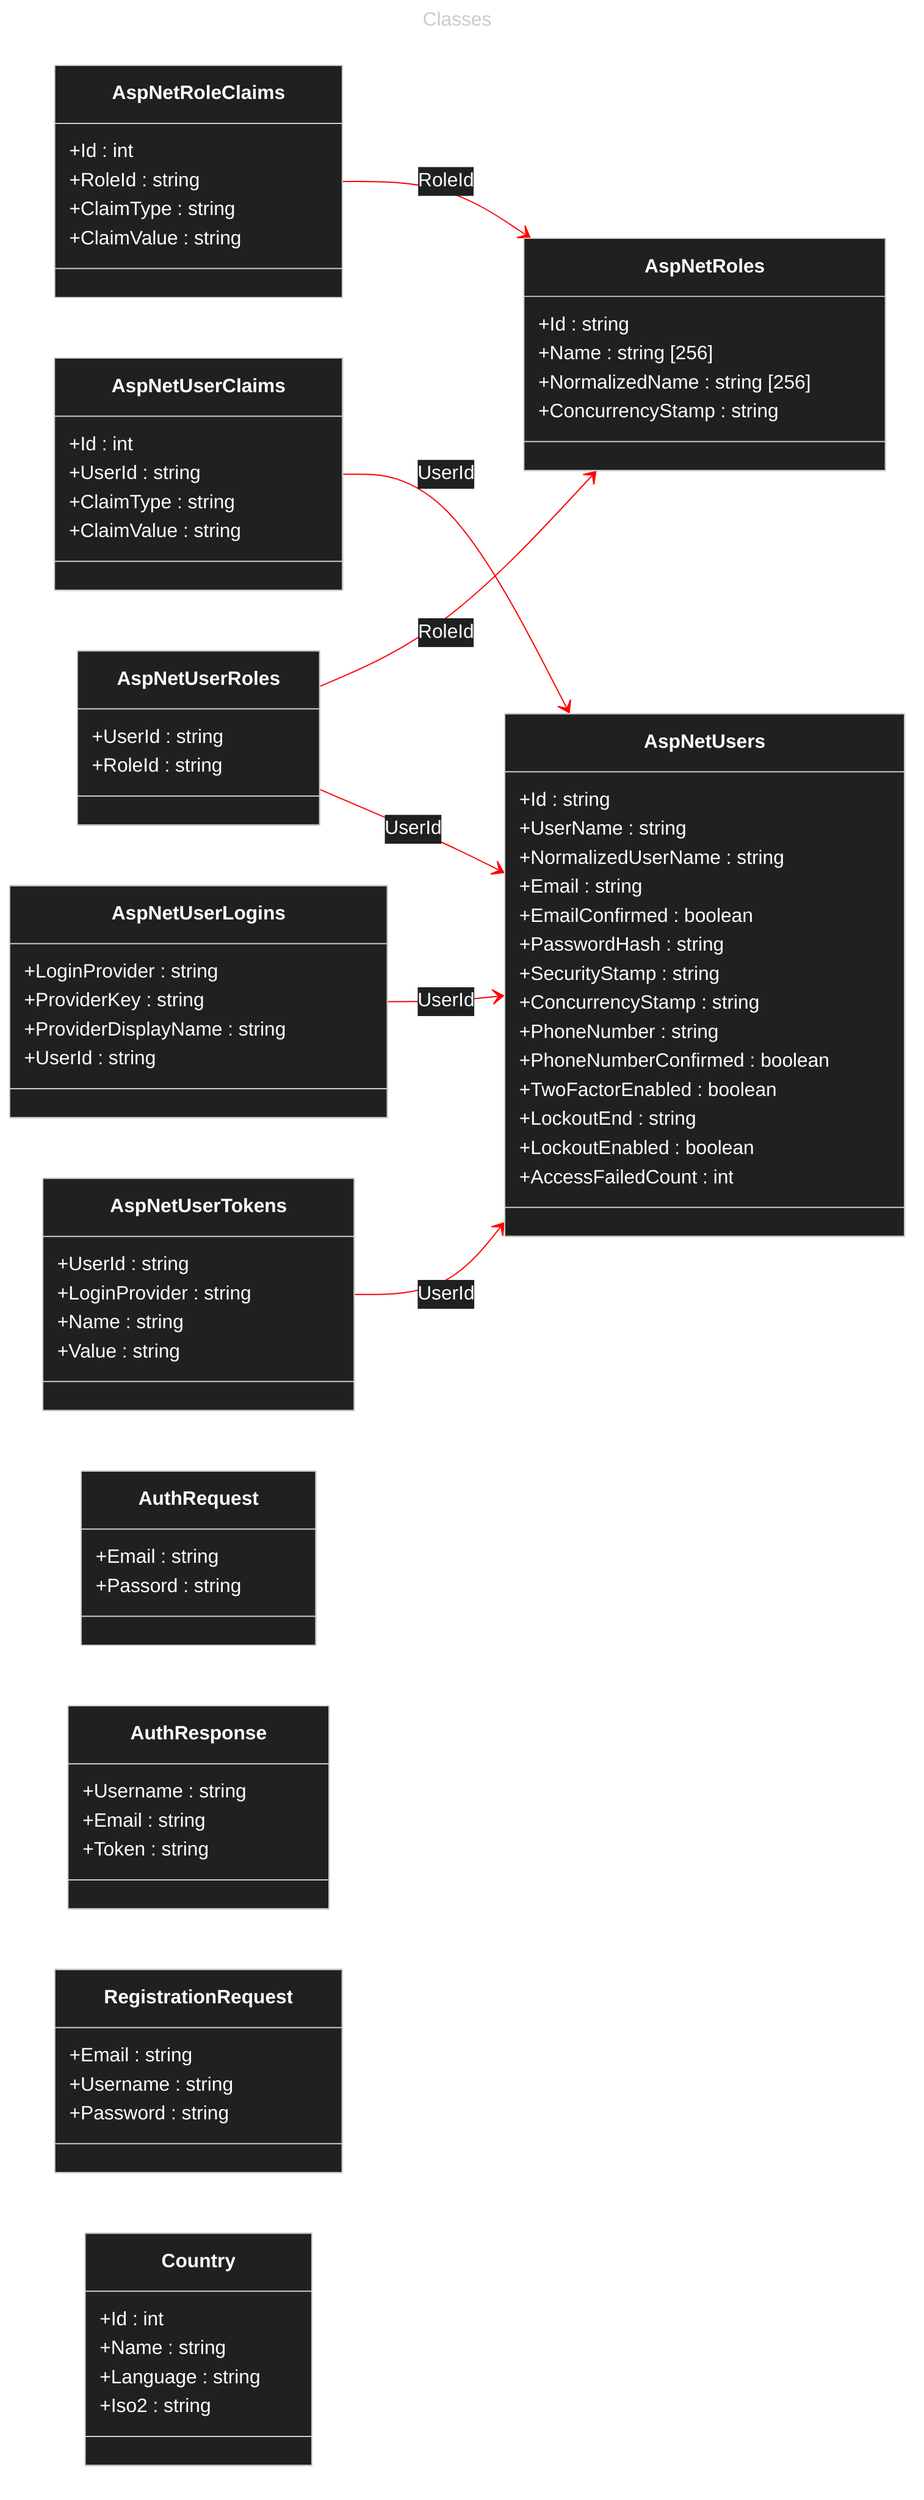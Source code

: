 ---
title: Classes
---
%%{init:{"theme":"dark","themeVariables":{"primaryColor":"white","classText":"white","primaryTextColor":"white","primaryBorderColor":"white","lineColor":"red","secondaryColor":"black","tertiaryColor":"white"}}}%%

classDiagram
direction LR
class AspNetRoleClaims {
	+Id : int
	+RoleId : string
	+ClaimType : string
	+ClaimValue : string
}
class AspNetRoles {
	+Id : string
	+Name : string [256]
	+NormalizedName : string [256]
	+ConcurrencyStamp : string
}
class AspNetUserClaims {
	+Id : int
	+UserId : string
	+ClaimType : string
	+ClaimValue : string
}
class AspNetUserLogins {
	+LoginProvider : string
	+ProviderKey : string
	+ProviderDisplayName : string
	+UserId : string
}
class AspNetUserRoles {
	+UserId : string
	+RoleId : string
}
class AspNetUserTokens {
	+UserId : string
	+LoginProvider : string
	+Name : string
	+Value : string
}
class AspNetUsers {
	+Id : string
	+UserName : string
	+NormalizedUserName : string
	+Email : string
	+EmailConfirmed : boolean
	+PasswordHash : string
	+SecurityStamp : string
	+ConcurrencyStamp : string
	+PhoneNumber : string
	+PhoneNumberConfirmed : boolean
	+TwoFactorEnabled : boolean
	+LockoutEnd : string
	+LockoutEnabled : boolean
	+AccessFailedCount : int
}

class AuthRequest {
	+Email : string
	+Passord : string
}
class AuthResponse {
	+Username : string
	+Email : string
	+Token : string
}
class RegistrationRequest {
	+Email : string
	+Username : string
	+Password : string
}

class Country {
	+Id : int
	+Name : string
	+Language : string
	+Iso2 : string
}

AspNetRoleClaims "*" --> "1" AspNetRoles : RoleId
AspNetUserClaims "*" --> "1" AspNetUsers : UserId
AspNetUserLogins "*" --> "1" AspNetUsers : UserId
AspNetUserRoles "*" --> "1" AspNetRoles : RoleId
AspNetUserRoles "*" --> "1" AspNetUsers : UserId
AspNetUserTokens "*" --> "1" AspNetUsers : UserId